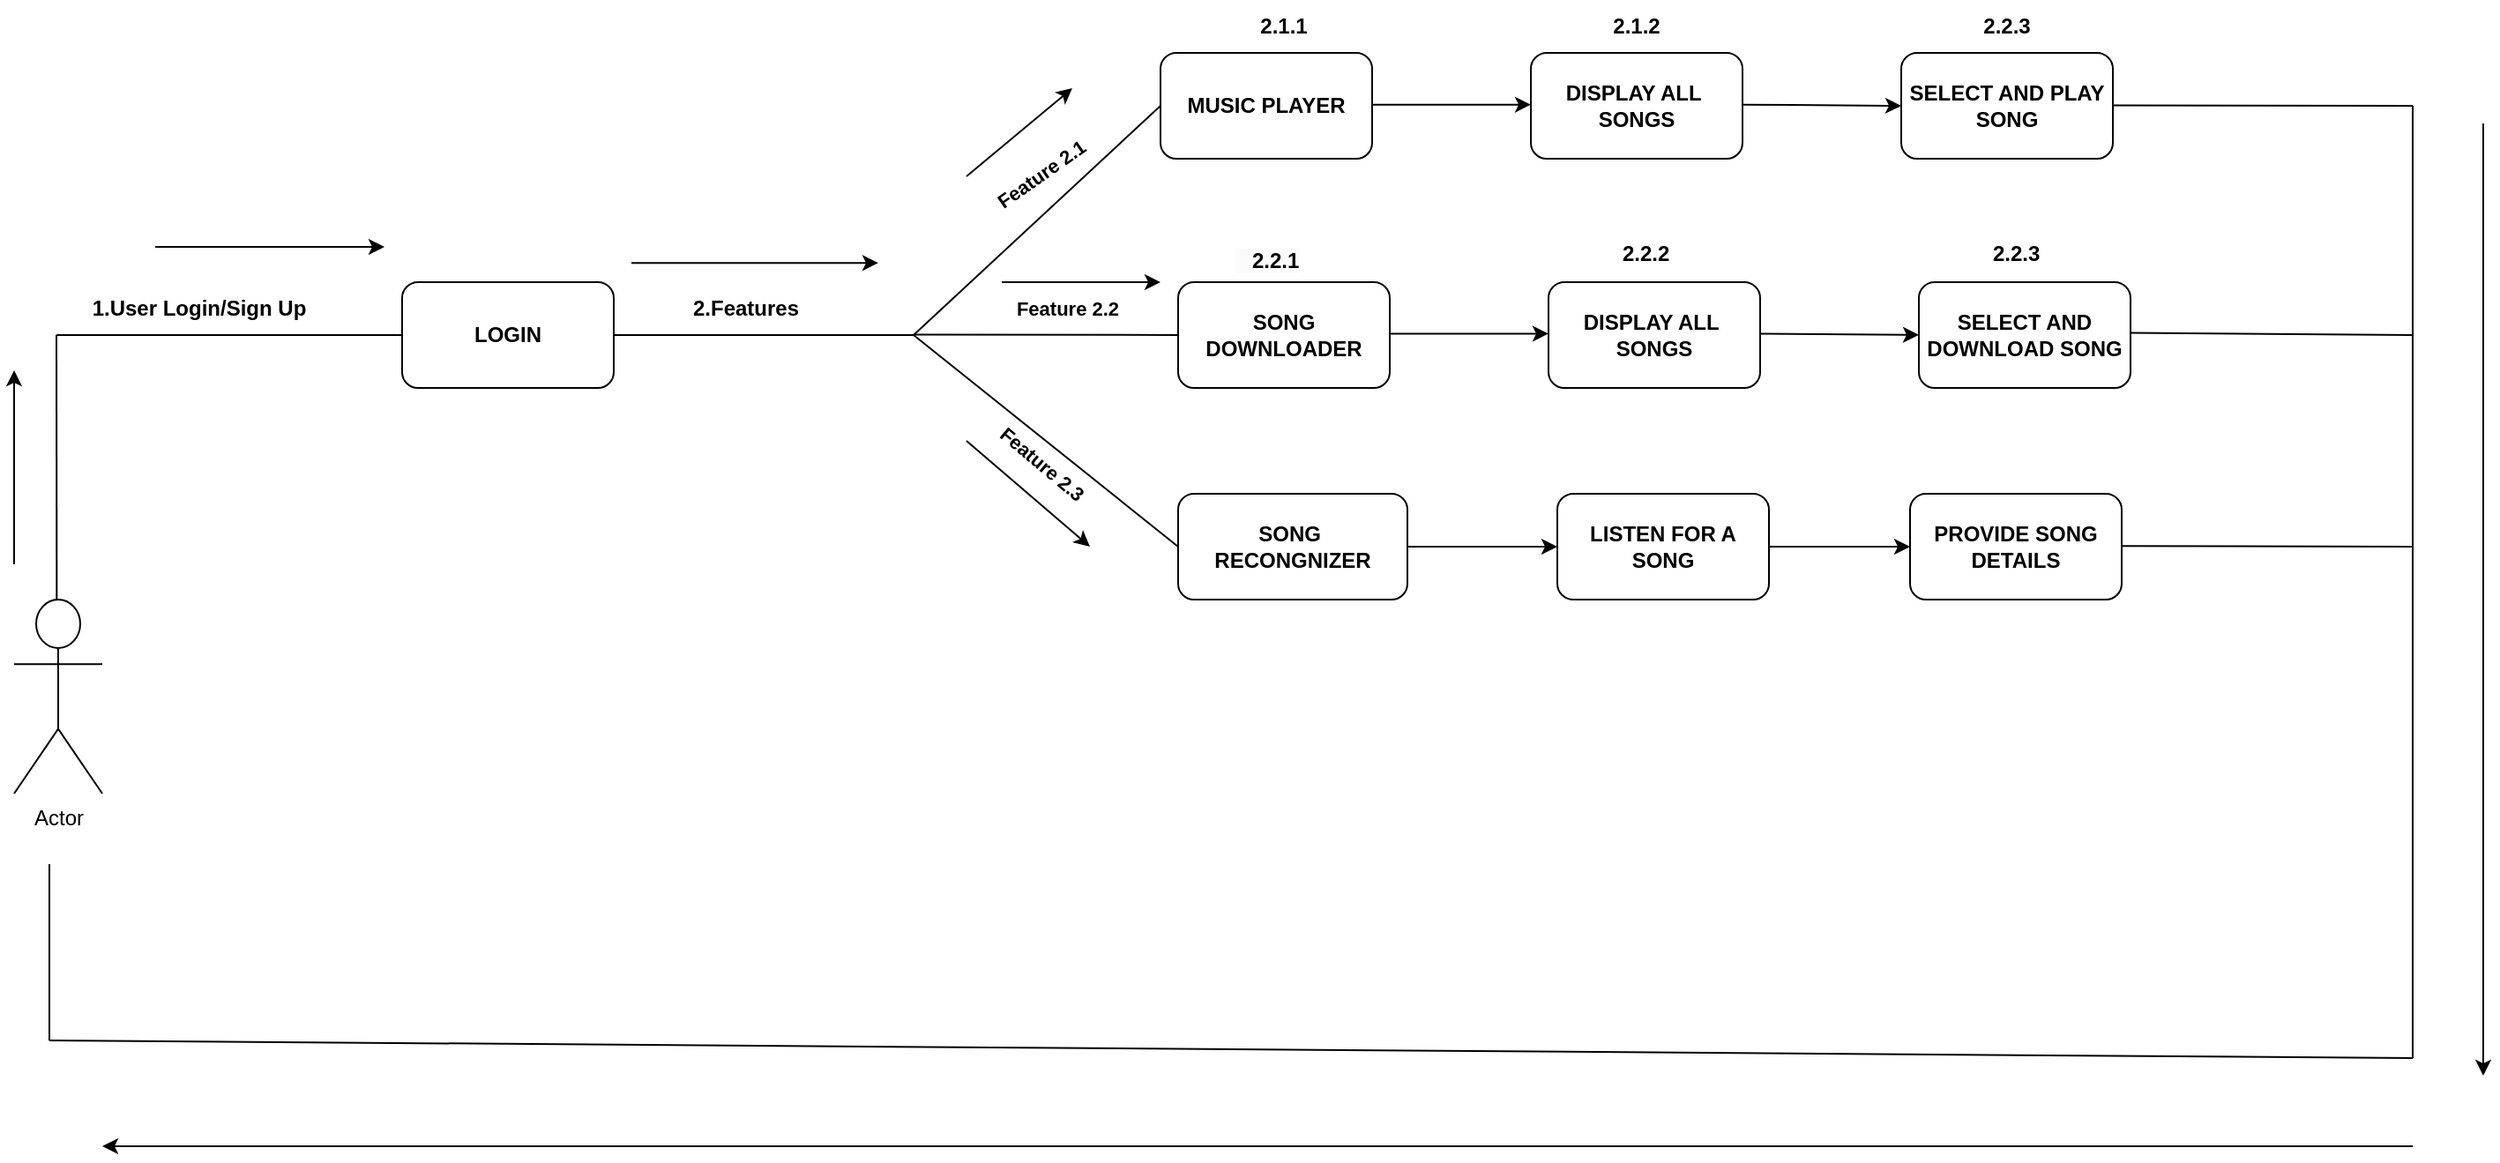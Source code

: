 <mxfile version="22.1.21" type="device">
  <diagram name="Page-1" id="Pbjm68IvflgyC3xTei8R">
    <mxGraphModel dx="954" dy="1127" grid="0" gridSize="10" guides="1" tooltips="1" connect="1" arrows="1" fold="1" page="0" pageScale="1" pageWidth="850" pageHeight="1100" math="0" shadow="0">
      <root>
        <mxCell id="0" />
        <mxCell id="1" parent="0" />
        <mxCell id="y92uNimkhfbFTlKqAw5q-1" value="Actor" style="shape=umlActor;verticalLabelPosition=bottom;verticalAlign=top;html=1;outlineConnect=0;" parent="1" vertex="1">
          <mxGeometry x="40" y="330" width="50" height="110" as="geometry" />
        </mxCell>
        <mxCell id="y92uNimkhfbFTlKqAw5q-6" value="" style="endArrow=classic;html=1;rounded=0;" parent="1" edge="1">
          <mxGeometry width="50" height="50" relative="1" as="geometry">
            <mxPoint x="40" y="310" as="sourcePoint" />
            <mxPoint x="40" y="200" as="targetPoint" />
          </mxGeometry>
        </mxCell>
        <mxCell id="y92uNimkhfbFTlKqAw5q-8" value="" style="endArrow=none;html=1;rounded=0;" parent="1" edge="1">
          <mxGeometry width="50" height="50" relative="1" as="geometry">
            <mxPoint x="64.17" y="330" as="sourcePoint" />
            <mxPoint x="64" y="180" as="targetPoint" />
          </mxGeometry>
        </mxCell>
        <mxCell id="y92uNimkhfbFTlKqAw5q-9" value="" style="endArrow=none;html=1;rounded=0;" parent="1" edge="1">
          <mxGeometry width="50" height="50" relative="1" as="geometry">
            <mxPoint x="64" y="180" as="sourcePoint" />
            <mxPoint x="260" y="180" as="targetPoint" />
          </mxGeometry>
        </mxCell>
        <mxCell id="y92uNimkhfbFTlKqAw5q-12" value="&lt;b&gt;LOGIN&lt;/b&gt;" style="rounded=1;whiteSpace=wrap;html=1;" parent="1" vertex="1">
          <mxGeometry x="260" y="150" width="120" height="60" as="geometry" />
        </mxCell>
        <mxCell id="y92uNimkhfbFTlKqAw5q-13" value="&lt;b&gt;1.User Login/Sign Up&lt;/b&gt;" style="text;html=1;align=center;verticalAlign=middle;whiteSpace=wrap;rounded=0;" parent="1" vertex="1">
          <mxGeometry x="80" y="140" width="130" height="50" as="geometry" />
        </mxCell>
        <mxCell id="y92uNimkhfbFTlKqAw5q-17" value="" style="endArrow=none;html=1;rounded=0;exitX=1;exitY=0.5;exitDx=0;exitDy=0;" parent="1" source="y92uNimkhfbFTlKqAw5q-12" edge="1">
          <mxGeometry width="50" height="50" relative="1" as="geometry">
            <mxPoint x="420" y="240" as="sourcePoint" />
            <mxPoint x="550" y="180" as="targetPoint" />
          </mxGeometry>
        </mxCell>
        <mxCell id="y92uNimkhfbFTlKqAw5q-19" value="&lt;b&gt;2.Features&lt;/b&gt;" style="text;html=1;align=center;verticalAlign=middle;whiteSpace=wrap;rounded=0;" parent="1" vertex="1">
          <mxGeometry x="390" y="140" width="130" height="50" as="geometry" />
        </mxCell>
        <mxCell id="y92uNimkhfbFTlKqAw5q-20" value="" style="endArrow=classic;html=1;rounded=0;" parent="1" edge="1">
          <mxGeometry width="50" height="50" relative="1" as="geometry">
            <mxPoint x="120" y="130" as="sourcePoint" />
            <mxPoint x="250" y="130" as="targetPoint" />
          </mxGeometry>
        </mxCell>
        <mxCell id="y92uNimkhfbFTlKqAw5q-21" value="" style="endArrow=classic;html=1;rounded=0;" parent="1" edge="1">
          <mxGeometry width="50" height="50" relative="1" as="geometry">
            <mxPoint x="390" y="139.09" as="sourcePoint" />
            <mxPoint x="530" y="139.09" as="targetPoint" />
          </mxGeometry>
        </mxCell>
        <mxCell id="y92uNimkhfbFTlKqAw5q-23" value="&lt;b&gt;MUSIC PLAYER&lt;/b&gt;" style="rounded=1;whiteSpace=wrap;html=1;" parent="1" vertex="1">
          <mxGeometry x="690" y="20" width="120" height="60" as="geometry" />
        </mxCell>
        <mxCell id="y92uNimkhfbFTlKqAw5q-27" value="&lt;b&gt;SONG DOWNLOADER&lt;/b&gt;" style="rounded=1;whiteSpace=wrap;html=1;" parent="1" vertex="1">
          <mxGeometry x="700" y="150" width="120" height="60" as="geometry" />
        </mxCell>
        <mxCell id="y92uNimkhfbFTlKqAw5q-78" value="" style="edgeStyle=orthogonalEdgeStyle;rounded=0;orthogonalLoop=1;jettySize=auto;html=1;" parent="1" source="y92uNimkhfbFTlKqAw5q-29" target="y92uNimkhfbFTlKqAw5q-77" edge="1">
          <mxGeometry relative="1" as="geometry" />
        </mxCell>
        <mxCell id="y92uNimkhfbFTlKqAw5q-29" value="&lt;b&gt;SONG&amp;nbsp;&lt;/b&gt;&lt;div&gt;&lt;b&gt;RECONGNIZER&lt;/b&gt;&lt;/div&gt;" style="rounded=1;whiteSpace=wrap;html=1;" parent="1" vertex="1">
          <mxGeometry x="700" y="270" width="130" height="60" as="geometry" />
        </mxCell>
        <mxCell id="y92uNimkhfbFTlKqAw5q-35" value="" style="endArrow=none;html=1;rounded=0;entryX=0;entryY=0.5;entryDx=0;entryDy=0;" parent="1" target="y92uNimkhfbFTlKqAw5q-23" edge="1">
          <mxGeometry width="50" height="50" relative="1" as="geometry">
            <mxPoint x="550" y="180" as="sourcePoint" />
            <mxPoint x="630" y="100" as="targetPoint" />
          </mxGeometry>
        </mxCell>
        <mxCell id="y92uNimkhfbFTlKqAw5q-39" value="&lt;b&gt;Feature 2.1&lt;/b&gt;" style="edgeLabel;html=1;align=center;verticalAlign=middle;resizable=0;points=[];rotation=-35;" parent="y92uNimkhfbFTlKqAw5q-35" vertex="1" connectable="0">
          <mxGeometry x="0.059" y="5" relative="1" as="geometry">
            <mxPoint x="1" y="-19" as="offset" />
          </mxGeometry>
        </mxCell>
        <mxCell id="y92uNimkhfbFTlKqAw5q-36" value="" style="endArrow=none;html=1;rounded=0;entryX=0;entryY=0.5;entryDx=0;entryDy=0;" parent="1" target="y92uNimkhfbFTlKqAw5q-27" edge="1">
          <mxGeometry width="50" height="50" relative="1" as="geometry">
            <mxPoint x="550" y="179.69" as="sourcePoint" />
            <mxPoint x="650" y="179.69" as="targetPoint" />
          </mxGeometry>
        </mxCell>
        <mxCell id="y92uNimkhfbFTlKqAw5q-40" value="&lt;b&gt;Feature 2.2&lt;/b&gt;" style="edgeLabel;html=1;align=center;verticalAlign=middle;resizable=0;points=[];" parent="y92uNimkhfbFTlKqAw5q-36" vertex="1" connectable="0">
          <mxGeometry x="0.154" y="6" relative="1" as="geometry">
            <mxPoint y="-9" as="offset" />
          </mxGeometry>
        </mxCell>
        <mxCell id="y92uNimkhfbFTlKqAw5q-38" value="" style="endArrow=none;html=1;rounded=0;exitX=0;exitY=0.5;exitDx=0;exitDy=0;" parent="1" source="y92uNimkhfbFTlKqAw5q-29" edge="1">
          <mxGeometry width="50" height="50" relative="1" as="geometry">
            <mxPoint x="690" y="300" as="sourcePoint" />
            <mxPoint x="550" y="180" as="targetPoint" />
          </mxGeometry>
        </mxCell>
        <mxCell id="y92uNimkhfbFTlKqAw5q-41" value="&lt;b&gt;Feature 2.3&lt;/b&gt;" style="edgeLabel;html=1;align=center;verticalAlign=middle;resizable=0;points=[];rotation=40;" parent="y92uNimkhfbFTlKqAw5q-38" vertex="1" connectable="0">
          <mxGeometry x="-0.109" y="2" relative="1" as="geometry">
            <mxPoint x="-9" y="4" as="offset" />
          </mxGeometry>
        </mxCell>
        <mxCell id="y92uNimkhfbFTlKqAw5q-51" value="" style="endArrow=classic;html=1;rounded=0;" parent="1" edge="1">
          <mxGeometry width="50" height="50" relative="1" as="geometry">
            <mxPoint x="580" y="90" as="sourcePoint" />
            <mxPoint x="640" y="40" as="targetPoint" />
          </mxGeometry>
        </mxCell>
        <mxCell id="y92uNimkhfbFTlKqAw5q-52" value="" style="endArrow=classic;html=1;rounded=0;" parent="1" edge="1">
          <mxGeometry width="50" height="50" relative="1" as="geometry">
            <mxPoint x="600" y="150" as="sourcePoint" />
            <mxPoint x="690" y="150" as="targetPoint" />
          </mxGeometry>
        </mxCell>
        <mxCell id="y92uNimkhfbFTlKqAw5q-53" value="" style="endArrow=classic;html=1;rounded=0;" parent="1" edge="1">
          <mxGeometry width="50" height="50" relative="1" as="geometry">
            <mxPoint x="580" y="240" as="sourcePoint" />
            <mxPoint x="650" y="300" as="targetPoint" />
          </mxGeometry>
        </mxCell>
        <mxCell id="y92uNimkhfbFTlKqAw5q-55" value="" style="endArrow=classic;html=1;rounded=0;" parent="1" edge="1">
          <mxGeometry width="50" height="50" relative="1" as="geometry">
            <mxPoint x="810" y="49.33" as="sourcePoint" />
            <mxPoint x="900" y="49.33" as="targetPoint" />
          </mxGeometry>
        </mxCell>
        <mxCell id="y92uNimkhfbFTlKqAw5q-58" value="&lt;b&gt;SELECT AND PLAY SONG&lt;/b&gt;" style="rounded=1;whiteSpace=wrap;html=1;" parent="1" vertex="1">
          <mxGeometry x="1110" y="20" width="120" height="60" as="geometry" />
        </mxCell>
        <mxCell id="y92uNimkhfbFTlKqAw5q-59" value="&lt;b&gt;DISPLAY ALL&amp;nbsp; SONGS&lt;/b&gt;" style="rounded=1;whiteSpace=wrap;html=1;" parent="1" vertex="1">
          <mxGeometry x="900" y="20" width="120" height="60" as="geometry" />
        </mxCell>
        <mxCell id="y92uNimkhfbFTlKqAw5q-60" value="" style="endArrow=classic;html=1;rounded=0;" parent="1" edge="1">
          <mxGeometry width="50" height="50" relative="1" as="geometry">
            <mxPoint x="1020" y="49.33" as="sourcePoint" />
            <mxPoint x="1110" y="50" as="targetPoint" />
          </mxGeometry>
        </mxCell>
        <mxCell id="y92uNimkhfbFTlKqAw5q-61" value="&lt;b&gt;2.1.1&lt;/b&gt;" style="text;html=1;align=center;verticalAlign=middle;whiteSpace=wrap;rounded=0;movable=0;resizable=0;rotatable=0;deletable=0;editable=0;locked=1;connectable=0;" parent="1" vertex="1">
          <mxGeometry x="730" y="-10" width="60" height="30" as="geometry" />
        </mxCell>
        <mxCell id="y92uNimkhfbFTlKqAw5q-64" value="&lt;b&gt;2.1.2&lt;/b&gt;" style="text;html=1;align=center;verticalAlign=middle;whiteSpace=wrap;rounded=0;" parent="1" vertex="1">
          <mxGeometry x="930" y="-10" width="60" height="30" as="geometry" />
        </mxCell>
        <mxCell id="y92uNimkhfbFTlKqAw5q-65" value="&lt;b&gt;2.2.3&lt;/b&gt;" style="text;html=1;align=center;verticalAlign=middle;whiteSpace=wrap;rounded=0;" parent="1" vertex="1">
          <mxGeometry x="1140" y="-10" width="60" height="30" as="geometry" />
        </mxCell>
        <mxCell id="y92uNimkhfbFTlKqAw5q-66" value="" style="endArrow=classic;html=1;rounded=0;" parent="1" edge="1">
          <mxGeometry width="50" height="50" relative="1" as="geometry">
            <mxPoint x="820" y="179.23" as="sourcePoint" />
            <mxPoint x="910" y="179.23" as="targetPoint" />
          </mxGeometry>
        </mxCell>
        <mxCell id="y92uNimkhfbFTlKqAw5q-67" value="&lt;b&gt;DISPLAY ALL&amp;nbsp; SONGS&lt;/b&gt;" style="rounded=1;whiteSpace=wrap;html=1;" parent="1" vertex="1">
          <mxGeometry x="910" y="150" width="120" height="60" as="geometry" />
        </mxCell>
        <mxCell id="y92uNimkhfbFTlKqAw5q-68" value="" style="endArrow=classic;html=1;rounded=0;" parent="1" edge="1">
          <mxGeometry width="50" height="50" relative="1" as="geometry">
            <mxPoint x="1030" y="179.23" as="sourcePoint" />
            <mxPoint x="1120" y="179.9" as="targetPoint" />
          </mxGeometry>
        </mxCell>
        <mxCell id="y92uNimkhfbFTlKqAw5q-70" value="&lt;b&gt;SELECT AND DOWNLOAD SONG&lt;/b&gt;" style="rounded=1;whiteSpace=wrap;html=1;" parent="1" vertex="1">
          <mxGeometry x="1120" y="150" width="120" height="60" as="geometry" />
        </mxCell>
        <mxCell id="y92uNimkhfbFTlKqAw5q-71" value="&lt;br&gt;&lt;b style=&quot;forced-color-adjust: none; color: rgb(0, 0, 0); font-family: Helvetica; font-size: 12px; font-style: normal; font-variant-ligatures: normal; font-variant-caps: normal; letter-spacing: normal; orphans: 2; text-align: center; text-indent: 0px; text-transform: none; widows: 2; word-spacing: 0px; -webkit-text-stroke-width: 0px; white-space: normal; background-color: rgb(251, 251, 251); text-decoration-thickness: initial; text-decoration-style: initial; text-decoration-color: initial;&quot;&gt;&amp;nbsp; &amp;nbsp;2.2.1&lt;/b&gt;&lt;div&gt;&lt;br/&gt;&lt;/div&gt;" style="text;whiteSpace=wrap;html=1;" parent="1" vertex="1">
          <mxGeometry x="730" y="110" width="60" height="40" as="geometry" />
        </mxCell>
        <mxCell id="y92uNimkhfbFTlKqAw5q-72" value="&lt;div style=&quot;text-align: justify;&quot;&gt;&lt;b&gt;2.2.2&lt;/b&gt;&lt;/div&gt;" style="text;whiteSpace=wrap;html=1;align=left;" parent="1" vertex="1">
          <mxGeometry x="950" y="120" width="60" height="40" as="geometry" />
        </mxCell>
        <mxCell id="y92uNimkhfbFTlKqAw5q-73" value="&lt;div&gt;&lt;b&gt;2.2.3&lt;/b&gt;&lt;/div&gt;" style="text;whiteSpace=wrap;html=1;" parent="1" vertex="1">
          <mxGeometry x="1160" y="120" width="60" height="40" as="geometry" />
        </mxCell>
        <mxCell id="y92uNimkhfbFTlKqAw5q-80" value="" style="edgeStyle=orthogonalEdgeStyle;rounded=0;orthogonalLoop=1;jettySize=auto;html=1;" parent="1" source="y92uNimkhfbFTlKqAw5q-77" target="y92uNimkhfbFTlKqAw5q-79" edge="1">
          <mxGeometry relative="1" as="geometry" />
        </mxCell>
        <mxCell id="y92uNimkhfbFTlKqAw5q-77" value="&lt;b&gt;LISTEN FOR A SONG&lt;/b&gt;" style="whiteSpace=wrap;html=1;rounded=1;" parent="1" vertex="1">
          <mxGeometry x="915" y="270" width="120" height="60" as="geometry" />
        </mxCell>
        <mxCell id="y92uNimkhfbFTlKqAw5q-79" value="&lt;b&gt;PROVIDE SONG DETAILS&lt;/b&gt;" style="whiteSpace=wrap;html=1;rounded=1;" parent="1" vertex="1">
          <mxGeometry x="1115" y="270" width="120" height="60" as="geometry" />
        </mxCell>
        <mxCell id="y92uNimkhfbFTlKqAw5q-83" value="" style="endArrow=none;html=1;rounded=0;" parent="1" edge="1">
          <mxGeometry width="50" height="50" relative="1" as="geometry">
            <mxPoint x="1230" y="49.79" as="sourcePoint" />
            <mxPoint x="1400" y="50" as="targetPoint" />
          </mxGeometry>
        </mxCell>
        <mxCell id="y92uNimkhfbFTlKqAw5q-85" value="" style="endArrow=none;html=1;rounded=0;" parent="1" edge="1">
          <mxGeometry width="50" height="50" relative="1" as="geometry">
            <mxPoint x="60" y="580" as="sourcePoint" />
            <mxPoint x="1400" y="590" as="targetPoint" />
          </mxGeometry>
        </mxCell>
        <mxCell id="y92uNimkhfbFTlKqAw5q-86" value="" style="endArrow=none;html=1;rounded=0;" parent="1" edge="1">
          <mxGeometry width="50" height="50" relative="1" as="geometry">
            <mxPoint x="60" y="580" as="sourcePoint" />
            <mxPoint x="60" y="480" as="targetPoint" />
          </mxGeometry>
        </mxCell>
        <mxCell id="y92uNimkhfbFTlKqAw5q-87" value="" style="endArrow=none;html=1;rounded=0;" parent="1" edge="1">
          <mxGeometry width="50" height="50" relative="1" as="geometry">
            <mxPoint x="1240" y="178.75" as="sourcePoint" />
            <mxPoint x="1400" y="180" as="targetPoint" />
          </mxGeometry>
        </mxCell>
        <mxCell id="y92uNimkhfbFTlKqAw5q-88" value="" style="endArrow=none;html=1;rounded=0;" parent="1" edge="1">
          <mxGeometry width="50" height="50" relative="1" as="geometry">
            <mxPoint x="1235" y="299.57" as="sourcePoint" />
            <mxPoint x="1400" y="300" as="targetPoint" />
          </mxGeometry>
        </mxCell>
        <mxCell id="y92uNimkhfbFTlKqAw5q-89" value="" style="endArrow=none;html=1;rounded=0;" parent="1" edge="1">
          <mxGeometry width="50" height="50" relative="1" as="geometry">
            <mxPoint x="1400" y="590" as="sourcePoint" />
            <mxPoint x="1400" y="50" as="targetPoint" />
          </mxGeometry>
        </mxCell>
        <mxCell id="y92uNimkhfbFTlKqAw5q-90" value="" style="endArrow=classic;html=1;rounded=0;" parent="1" edge="1">
          <mxGeometry width="50" height="50" relative="1" as="geometry">
            <mxPoint x="1440" y="60" as="sourcePoint" />
            <mxPoint x="1440" y="600" as="targetPoint" />
          </mxGeometry>
        </mxCell>
        <mxCell id="y92uNimkhfbFTlKqAw5q-91" value="" style="endArrow=classic;html=1;rounded=0;" parent="1" edge="1">
          <mxGeometry width="50" height="50" relative="1" as="geometry">
            <mxPoint x="1400" y="640" as="sourcePoint" />
            <mxPoint x="90" y="640" as="targetPoint" />
          </mxGeometry>
        </mxCell>
      </root>
    </mxGraphModel>
  </diagram>
</mxfile>
